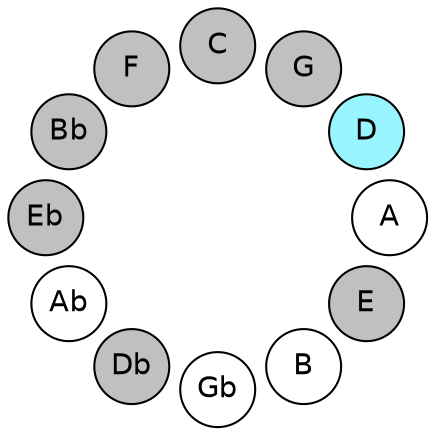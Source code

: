 
graph {

layout = circo;
mindist = .1

node [shape = circle, fontname = Helvetica, margin = 0, style = filled]
edge [style=invis]

subgraph 1 {
	E -- B -- Gb -- Db -- Ab -- Eb -- Bb -- F -- C -- G -- D -- A -- E
}

E [fillcolor = gray];
B [fillcolor = white];
Gb [fillcolor = white];
Db [fillcolor = gray];
Ab [fillcolor = white];
Eb [fillcolor = gray];
Bb [fillcolor = gray];
F [fillcolor = gray];
C [fillcolor = gray];
G [fillcolor = gray];
D [fillcolor = cadetblue1];
A [fillcolor = white];
}
